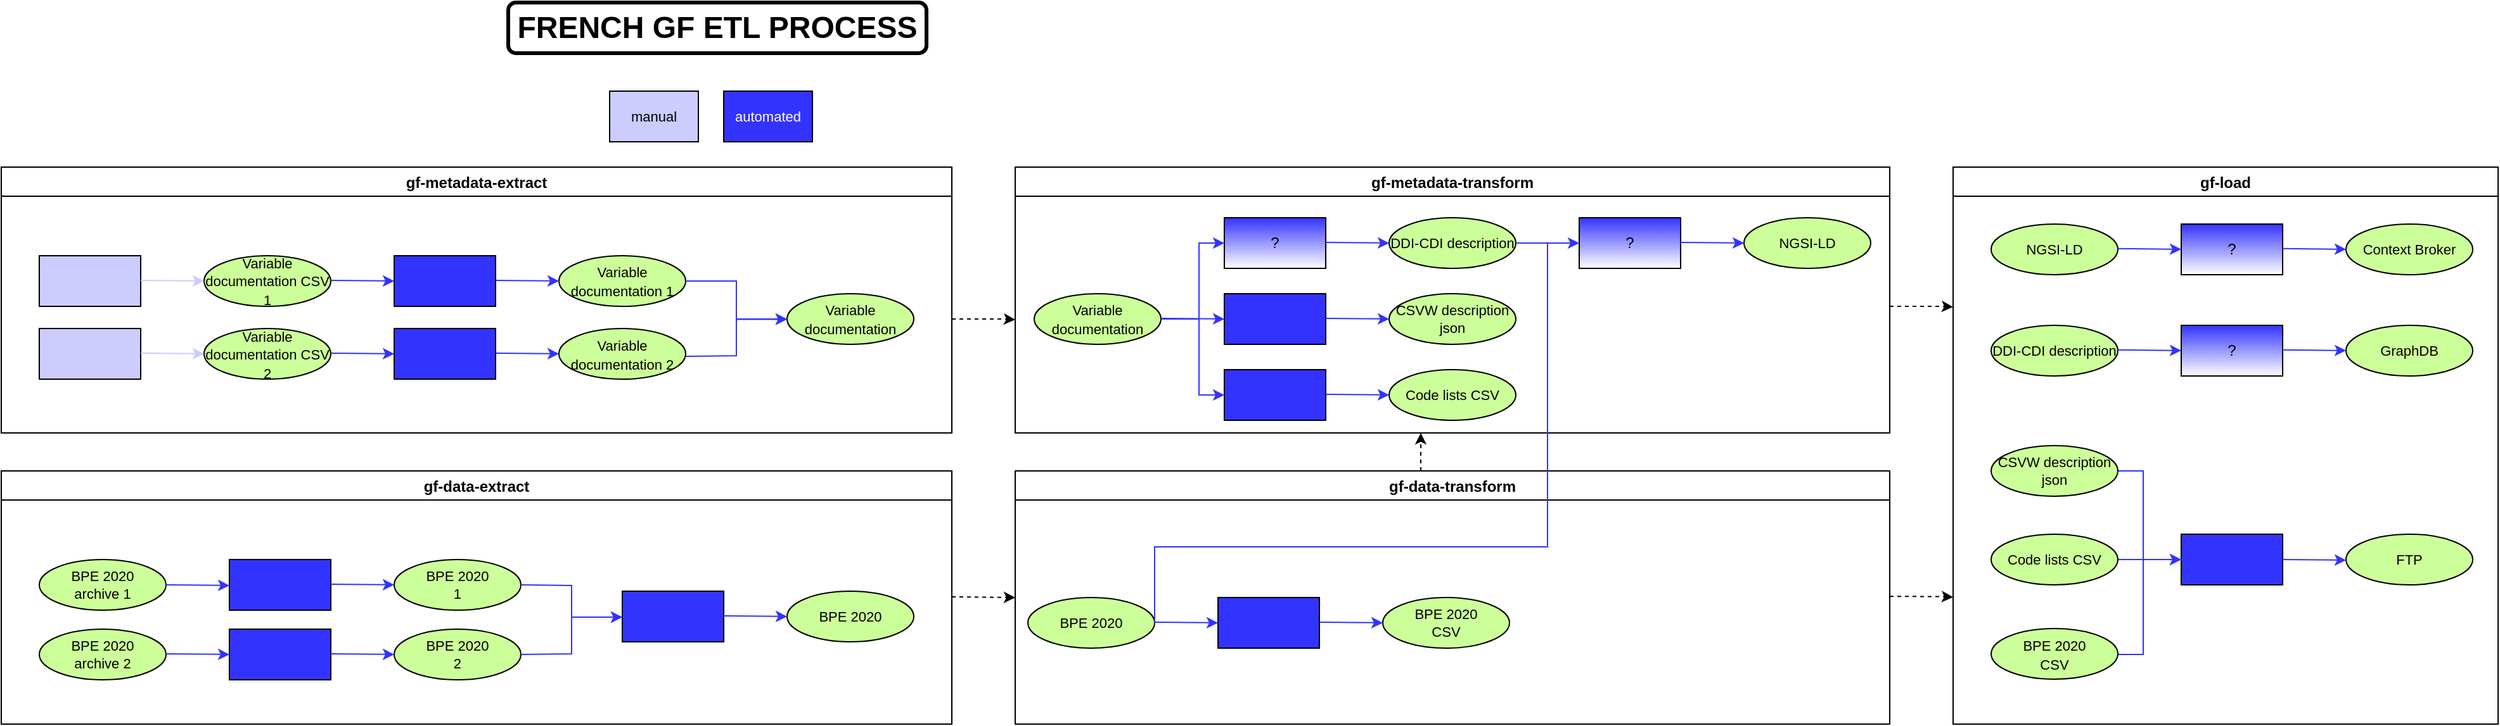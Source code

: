 <mxfile version="16.3.0" type="device"><diagram id="0zl7Rx_2QkJYzwxxg3Eo" name="Page-1"><mxGraphModel dx="1160" dy="632" grid="1" gridSize="10" guides="1" tooltips="1" connect="1" arrows="1" fold="1" page="1" pageScale="1" pageWidth="827" pageHeight="1169" math="0" shadow="0"><root><mxCell id="0"/><mxCell id="1" parent="0"/><mxCell id="7_dOw0Q5zScmILqZtCyU-1" value="&lt;b&gt;&lt;font style=&quot;font-size: 24px&quot;&gt;FRENCH GF ETL PROCESS&lt;/font&gt;&lt;/b&gt;" style="rounded=1;whiteSpace=wrap;html=1;strokeWidth=3;" parent="1" vertex="1"><mxGeometry x="520" y="70" width="330" height="40" as="geometry"/></mxCell><mxCell id="7_dOw0Q5zScmILqZtCyU-3" value="gf-data-extract" style="swimlane;fontSize=12;strokeWidth=1;" parent="1" vertex="1"><mxGeometry x="120" y="440" width="750" height="200" as="geometry"/></mxCell><mxCell id="7_dOw0Q5zScmILqZtCyU-4" value="" style="rounded=0;whiteSpace=wrap;html=1;fontSize=12;strokeWidth=1;fillColor=#3333FF;imageWidth=24;" parent="7_dOw0Q5zScmILqZtCyU-3" vertex="1"><mxGeometry x="180" y="70" width="80" height="40" as="geometry"/></mxCell><mxCell id="7_dOw0Q5zScmILqZtCyU-5" value="&lt;div style=&quot;font-size: 11px&quot;&gt;&lt;font style=&quot;font-size: 11px&quot;&gt;BPE 2020 &lt;br&gt;&lt;/font&gt;&lt;/div&gt;&lt;div style=&quot;font-size: 11px&quot;&gt;&lt;font style=&quot;font-size: 11px&quot;&gt;archive 1&lt;/font&gt;&lt;/div&gt;" style="ellipse;whiteSpace=wrap;html=1;fontSize=12;strokeWidth=1;fillColor=#CCFF99;" parent="7_dOw0Q5zScmILqZtCyU-3" vertex="1"><mxGeometry x="30" y="70" width="100" height="40" as="geometry"/></mxCell><mxCell id="7_dOw0Q5zScmILqZtCyU-6" value="" style="endArrow=classic;html=1;rounded=0;fontSize=12;exitX=1;exitY=0.5;exitDx=0;exitDy=0;strokeColor=#3333FF;" parent="7_dOw0Q5zScmILqZtCyU-3" source="7_dOw0Q5zScmILqZtCyU-5" edge="1"><mxGeometry width="50" height="50" relative="1" as="geometry"><mxPoint x="200" y="215" as="sourcePoint"/><mxPoint x="180" y="90.5" as="targetPoint"/></mxGeometry></mxCell><mxCell id="7_dOw0Q5zScmILqZtCyU-9" value="" style="rounded=0;whiteSpace=wrap;html=1;fontSize=12;strokeWidth=1;fillColor=#3333FF;imageWidth=24;" parent="7_dOw0Q5zScmILqZtCyU-3" vertex="1"><mxGeometry x="180" y="125" width="80" height="40" as="geometry"/></mxCell><mxCell id="7_dOw0Q5zScmILqZtCyU-10" value="&lt;div style=&quot;font-size: 11px&quot;&gt;&lt;font style=&quot;font-size: 11px&quot;&gt;BPE 2020 &lt;br&gt;&lt;/font&gt;&lt;/div&gt;&lt;div style=&quot;font-size: 11px&quot;&gt;&lt;font style=&quot;font-size: 11px&quot;&gt;1&lt;br&gt;&lt;/font&gt;&lt;/div&gt;" style="ellipse;whiteSpace=wrap;html=1;fontSize=12;strokeWidth=1;fillColor=#CCFF99;" parent="7_dOw0Q5zScmILqZtCyU-3" vertex="1"><mxGeometry x="310" y="70" width="100" height="40" as="geometry"/></mxCell><mxCell id="7_dOw0Q5zScmILqZtCyU-11" value="&lt;font style=&quot;font-size: 11px&quot;&gt;BPE 2020&lt;/font&gt;" style="ellipse;whiteSpace=wrap;html=1;fontSize=12;strokeWidth=1;fillColor=#CCFF99;" parent="7_dOw0Q5zScmILqZtCyU-3" vertex="1"><mxGeometry x="620" y="95" width="100" height="40" as="geometry"/></mxCell><mxCell id="7_dOw0Q5zScmILqZtCyU-12" value="&lt;div style=&quot;font-size: 11px&quot;&gt;&lt;font style=&quot;font-size: 11px&quot;&gt;BPE 2020&lt;/font&gt;&lt;/div&gt;&lt;div style=&quot;font-size: 11px&quot;&gt;&lt;font style=&quot;font-size: 11px&quot;&gt;archive 2&lt;/font&gt;&lt;/div&gt;" style="ellipse;whiteSpace=wrap;html=1;fontSize=12;strokeWidth=1;fillColor=#CCFF99;" parent="7_dOw0Q5zScmILqZtCyU-3" vertex="1"><mxGeometry x="30" y="125" width="100" height="40" as="geometry"/></mxCell><mxCell id="7_dOw0Q5zScmILqZtCyU-17" value="&lt;div style=&quot;font-size: 11px&quot;&gt;&lt;font style=&quot;font-size: 11px&quot;&gt;BPE 2020 &lt;br&gt;&lt;/font&gt;&lt;/div&gt;&lt;div style=&quot;font-size: 11px&quot;&gt;&lt;font style=&quot;font-size: 11px&quot;&gt;2&lt;br&gt;&lt;/font&gt;&lt;/div&gt;" style="ellipse;whiteSpace=wrap;html=1;fontSize=12;strokeWidth=1;fillColor=#CCFF99;" parent="7_dOw0Q5zScmILqZtCyU-3" vertex="1"><mxGeometry x="310" y="125" width="100" height="40" as="geometry"/></mxCell><mxCell id="7_dOw0Q5zScmILqZtCyU-18" value="" style="rounded=0;whiteSpace=wrap;html=1;fontSize=12;strokeWidth=1;fillColor=#3333FF;imageWidth=24;" parent="7_dOw0Q5zScmILqZtCyU-3" vertex="1"><mxGeometry x="490" y="95" width="80" height="40" as="geometry"/></mxCell><mxCell id="7_dOw0Q5zScmILqZtCyU-19" value="" style="endArrow=classic;html=1;rounded=0;fontSize=12;exitX=1;exitY=0.5;exitDx=0;exitDy=0;strokeColor=#3333FF;" parent="7_dOw0Q5zScmILqZtCyU-3" edge="1" source="7_dOw0Q5zScmILqZtCyU-17"><mxGeometry width="50" height="50" relative="1" as="geometry"><mxPoint x="450" y="144.66" as="sourcePoint"/><mxPoint x="490" y="115.5" as="targetPoint"/><Array as="points"><mxPoint x="450" y="144.5"/><mxPoint x="450" y="132.5"/><mxPoint x="450" y="115.5"/></Array></mxGeometry></mxCell><mxCell id="7_dOw0Q5zScmILqZtCyU-20" value="" style="endArrow=classic;html=1;rounded=0;fontSize=12;exitX=1;exitY=0.5;exitDx=0;exitDy=0;strokeColor=#3333FF;" parent="7_dOw0Q5zScmILqZtCyU-3" source="7_dOw0Q5zScmILqZtCyU-10" edge="1"><mxGeometry width="50" height="50" relative="1" as="geometry"><mxPoint x="490" y="94.66" as="sourcePoint"/><mxPoint x="490" y="115.5" as="targetPoint"/><Array as="points"><mxPoint x="450" y="90.5"/><mxPoint x="450" y="115.5"/><mxPoint x="480" y="115.5"/></Array></mxGeometry></mxCell><mxCell id="Gm324kiZm9DeqdXcQll7-8" value="" style="endArrow=classic;html=1;rounded=0;fontSize=12;exitX=1;exitY=0.5;exitDx=0;exitDy=0;strokeColor=#3333FF;" edge="1" parent="7_dOw0Q5zScmILqZtCyU-3"><mxGeometry width="50" height="50" relative="1" as="geometry"><mxPoint x="130" y="144.5" as="sourcePoint"/><mxPoint x="180" y="145" as="targetPoint"/></mxGeometry></mxCell><mxCell id="Gm324kiZm9DeqdXcQll7-9" value="" style="endArrow=classic;html=1;rounded=0;fontSize=12;exitX=1;exitY=0.5;exitDx=0;exitDy=0;strokeColor=#3333FF;" edge="1" parent="7_dOw0Q5zScmILqZtCyU-3"><mxGeometry width="50" height="50" relative="1" as="geometry"><mxPoint x="260" y="89.5" as="sourcePoint"/><mxPoint x="310" y="90" as="targetPoint"/></mxGeometry></mxCell><mxCell id="Gm324kiZm9DeqdXcQll7-10" value="" style="endArrow=classic;html=1;rounded=0;fontSize=12;exitX=1;exitY=0.5;exitDx=0;exitDy=0;strokeColor=#3333FF;" edge="1" parent="7_dOw0Q5zScmILqZtCyU-3"><mxGeometry width="50" height="50" relative="1" as="geometry"><mxPoint x="260" y="144.5" as="sourcePoint"/><mxPoint x="310" y="145" as="targetPoint"/></mxGeometry></mxCell><mxCell id="Gm324kiZm9DeqdXcQll7-11" value="" style="endArrow=classic;html=1;rounded=0;fontSize=12;exitX=1;exitY=0.5;exitDx=0;exitDy=0;strokeColor=#3333FF;" edge="1" parent="7_dOw0Q5zScmILqZtCyU-3"><mxGeometry width="50" height="50" relative="1" as="geometry"><mxPoint x="570" y="114.5" as="sourcePoint"/><mxPoint x="620" y="115" as="targetPoint"/></mxGeometry></mxCell><mxCell id="7_dOw0Q5zScmILqZtCyU-25" value="gf-metadata-extract" style="swimlane;fontSize=12;strokeWidth=1;" parent="1" vertex="1"><mxGeometry x="120" y="200" width="750" height="210" as="geometry"/></mxCell><mxCell id="7_dOw0Q5zScmILqZtCyU-26" value="" style="rounded=0;whiteSpace=wrap;html=1;fontSize=12;strokeWidth=1;fillColor=#CCCCFF;imageWidth=24;" parent="7_dOw0Q5zScmILqZtCyU-25" vertex="1"><mxGeometry x="30" y="70" width="80" height="40" as="geometry"/></mxCell><mxCell id="7_dOw0Q5zScmILqZtCyU-29" value="" style="rounded=0;whiteSpace=wrap;html=1;fontSize=12;strokeWidth=1;fillColor=#CCCCFF;imageWidth=24;" parent="7_dOw0Q5zScmILqZtCyU-25" vertex="1"><mxGeometry x="30" y="127.5" width="80" height="40" as="geometry"/></mxCell><mxCell id="7_dOw0Q5zScmILqZtCyU-30" value="&lt;font style=&quot;font-size: 11px&quot;&gt;Variable documentation CSV 1&lt;/font&gt;" style="ellipse;whiteSpace=wrap;html=1;fontSize=12;strokeWidth=1;fillColor=#CCFF99;" parent="7_dOw0Q5zScmILqZtCyU-25" vertex="1"><mxGeometry x="160" y="70" width="100" height="40" as="geometry"/></mxCell><mxCell id="7_dOw0Q5zScmILqZtCyU-36" value="&lt;font style=&quot;font-size: 11px&quot;&gt;Variable documentation CSV 2&lt;/font&gt;" style="ellipse;whiteSpace=wrap;html=1;fontSize=12;strokeWidth=1;fillColor=#CCFF99;" parent="7_dOw0Q5zScmILqZtCyU-25" vertex="1"><mxGeometry x="160" y="127.5" width="100" height="40" as="geometry"/></mxCell><mxCell id="Gm324kiZm9DeqdXcQll7-1" value="&lt;font style=&quot;font-size: 11px&quot;&gt;Variable documentation&lt;/font&gt;" style="ellipse;whiteSpace=wrap;html=1;fontSize=12;strokeWidth=1;fillColor=#CCFF99;" vertex="1" parent="7_dOw0Q5zScmILqZtCyU-25"><mxGeometry x="620" y="100" width="100" height="40" as="geometry"/></mxCell><mxCell id="Gm324kiZm9DeqdXcQll7-3" value="&lt;font style=&quot;font-size: 11px&quot;&gt;Variable documentation 1&lt;/font&gt;" style="ellipse;whiteSpace=wrap;html=1;fontSize=12;strokeWidth=1;fillColor=#CCFF99;" vertex="1" parent="7_dOw0Q5zScmILqZtCyU-25"><mxGeometry x="440" y="70" width="100" height="40" as="geometry"/></mxCell><mxCell id="Gm324kiZm9DeqdXcQll7-4" value="&lt;font style=&quot;font-size: 11px&quot;&gt;Variable documentation 2&lt;/font&gt;" style="ellipse;whiteSpace=wrap;html=1;fontSize=12;strokeWidth=1;fillColor=#CCFF99;" vertex="1" parent="7_dOw0Q5zScmILqZtCyU-25"><mxGeometry x="440" y="127.5" width="100" height="40" as="geometry"/></mxCell><mxCell id="Gm324kiZm9DeqdXcQll7-2" value="" style="rounded=0;whiteSpace=wrap;html=1;fontSize=12;strokeWidth=1;fillColor=#3333FF;imageWidth=24;" vertex="1" parent="7_dOw0Q5zScmILqZtCyU-25"><mxGeometry x="310" y="70" width="80" height="40" as="geometry"/></mxCell><mxCell id="Gm324kiZm9DeqdXcQll7-6" value="" style="rounded=0;whiteSpace=wrap;html=1;fontSize=12;strokeWidth=1;fillColor=#3333FF;imageWidth=24;" vertex="1" parent="7_dOw0Q5zScmILqZtCyU-25"><mxGeometry x="310" y="127.5" width="80" height="40" as="geometry"/></mxCell><mxCell id="Gm324kiZm9DeqdXcQll7-12" value="" style="endArrow=classic;html=1;rounded=0;fontSize=12;exitX=1;exitY=0.5;exitDx=0;exitDy=0;strokeColor=#CCCCFF;" edge="1" parent="7_dOw0Q5zScmILqZtCyU-25"><mxGeometry width="50" height="50" relative="1" as="geometry"><mxPoint x="110" y="147" as="sourcePoint"/><mxPoint x="160" y="147.5" as="targetPoint"/></mxGeometry></mxCell><mxCell id="Gm324kiZm9DeqdXcQll7-14" value="" style="endArrow=classic;html=1;rounded=0;fontSize=12;exitX=1;exitY=0.5;exitDx=0;exitDy=0;strokeColor=#CCCCFF;" edge="1" parent="7_dOw0Q5zScmILqZtCyU-25"><mxGeometry width="50" height="50" relative="1" as="geometry"><mxPoint x="110" y="89.5" as="sourcePoint"/><mxPoint x="160" y="90" as="targetPoint"/></mxGeometry></mxCell><mxCell id="Gm324kiZm9DeqdXcQll7-15" value="" style="endArrow=classic;html=1;rounded=0;fontSize=12;exitX=1;exitY=0.5;exitDx=0;exitDy=0;strokeColor=#3333FF;" edge="1" parent="7_dOw0Q5zScmILqZtCyU-25"><mxGeometry width="50" height="50" relative="1" as="geometry"><mxPoint x="260" y="89.5" as="sourcePoint"/><mxPoint x="310" y="90" as="targetPoint"/></mxGeometry></mxCell><mxCell id="Gm324kiZm9DeqdXcQll7-16" value="" style="endArrow=classic;html=1;rounded=0;fontSize=12;exitX=1;exitY=0.5;exitDx=0;exitDy=0;strokeColor=#3333FF;" edge="1" parent="7_dOw0Q5zScmILqZtCyU-25"><mxGeometry width="50" height="50" relative="1" as="geometry"><mxPoint x="260" y="147" as="sourcePoint"/><mxPoint x="310" y="147.5" as="targetPoint"/></mxGeometry></mxCell><mxCell id="Gm324kiZm9DeqdXcQll7-17" value="" style="endArrow=classic;html=1;rounded=0;fontSize=12;exitX=1;exitY=0.5;exitDx=0;exitDy=0;strokeColor=#3333FF;" edge="1" parent="7_dOw0Q5zScmILqZtCyU-25"><mxGeometry width="50" height="50" relative="1" as="geometry"><mxPoint x="390" y="89.5" as="sourcePoint"/><mxPoint x="440" y="90" as="targetPoint"/></mxGeometry></mxCell><mxCell id="Gm324kiZm9DeqdXcQll7-18" value="" style="endArrow=classic;html=1;rounded=0;fontSize=12;exitX=1;exitY=0.5;exitDx=0;exitDy=0;strokeColor=#3333FF;" edge="1" parent="7_dOw0Q5zScmILqZtCyU-25"><mxGeometry width="50" height="50" relative="1" as="geometry"><mxPoint x="390" y="147" as="sourcePoint"/><mxPoint x="440" y="147.5" as="targetPoint"/></mxGeometry></mxCell><mxCell id="Gm324kiZm9DeqdXcQll7-19" value="" style="endArrow=classic;html=1;rounded=0;fontSize=12;exitX=1;exitY=0.5;exitDx=0;exitDy=0;strokeColor=#3333FF;exitPerimeter=0;" edge="1" parent="7_dOw0Q5zScmILqZtCyU-25" source="Gm324kiZm9DeqdXcQll7-3"><mxGeometry width="50" height="50" relative="1" as="geometry"><mxPoint x="540" y="94.75" as="sourcePoint"/><mxPoint x="620" y="120.25" as="targetPoint"/><Array as="points"><mxPoint x="580" y="90"/><mxPoint x="580" y="120.25"/><mxPoint x="610" y="120.25"/></Array></mxGeometry></mxCell><mxCell id="Gm324kiZm9DeqdXcQll7-20" value="" style="endArrow=classic;html=1;rounded=0;fontSize=12;exitX=1;exitY=0.5;exitDx=0;exitDy=0;strokeColor=#3333FF;" edge="1" parent="7_dOw0Q5zScmILqZtCyU-25"><mxGeometry width="50" height="50" relative="1" as="geometry"><mxPoint x="540" y="149.5" as="sourcePoint"/><mxPoint x="620" y="120" as="targetPoint"/><Array as="points"><mxPoint x="580" y="149"/><mxPoint x="580" y="137"/><mxPoint x="580" y="120"/></Array></mxGeometry></mxCell><mxCell id="7_dOw0Q5zScmILqZtCyU-43" value="gf-metadata-transform" style="swimlane;fontSize=12;strokeWidth=1;" parent="1" vertex="1"><mxGeometry x="920" y="200" width="690" height="210" as="geometry"/></mxCell><mxCell id="7_dOw0Q5zScmILqZtCyU-47" value="?" style="rounded=0;whiteSpace=wrap;html=1;fontSize=12;strokeWidth=1;fillColor=#3333FF;imageWidth=24;gradientColor=#ffffff;" parent="7_dOw0Q5zScmILqZtCyU-43" vertex="1"><mxGeometry x="165" y="40" width="80" height="40" as="geometry"/></mxCell><mxCell id="7_dOw0Q5zScmILqZtCyU-48" value="&lt;font style=&quot;font-size: 11px&quot;&gt;DDI-CDI description&lt;/font&gt;" style="ellipse;whiteSpace=wrap;html=1;fontSize=12;strokeWidth=1;fillColor=#CCFF99;" parent="7_dOw0Q5zScmILqZtCyU-43" vertex="1"><mxGeometry x="295" y="40" width="100" height="40" as="geometry"/></mxCell><mxCell id="7_dOw0Q5zScmILqZtCyU-54" value="&lt;div style=&quot;font-size: 11px&quot;&gt;&lt;font style=&quot;font-size: 11px&quot;&gt;CSVW description&lt;/font&gt;&lt;/div&gt;&lt;div style=&quot;font-size: 11px&quot;&gt;&lt;font style=&quot;font-size: 11px&quot;&gt;json&lt;/font&gt;&lt;font style=&quot;font-size: 11px&quot;&gt;&lt;br&gt;&lt;/font&gt;&lt;/div&gt;" style="ellipse;whiteSpace=wrap;html=1;fontSize=12;strokeWidth=1;fillColor=#CCFF99;" parent="7_dOw0Q5zScmILqZtCyU-43" vertex="1"><mxGeometry x="295" y="100" width="100" height="40" as="geometry"/></mxCell><mxCell id="7_dOw0Q5zScmILqZtCyU-61" value="&lt;div&gt;&lt;font style=&quot;font-size: 11px&quot;&gt;Variable documentation&lt;br&gt;&lt;/font&gt;&lt;/div&gt;" style="ellipse;whiteSpace=wrap;html=1;fontSize=12;strokeWidth=1;fillColor=#CCFF99;" parent="7_dOw0Q5zScmILqZtCyU-43" vertex="1"><mxGeometry x="15" y="100" width="100" height="40" as="geometry"/></mxCell><mxCell id="7_dOw0Q5zScmILqZtCyU-80" value="&lt;font style=&quot;font-size: 11px&quot;&gt;NGSI-LD&lt;/font&gt;" style="ellipse;whiteSpace=wrap;html=1;fontSize=12;strokeWidth=1;fillColor=#CCFF99;" parent="7_dOw0Q5zScmILqZtCyU-43" vertex="1"><mxGeometry x="575" y="40" width="100" height="40" as="geometry"/></mxCell><mxCell id="7_dOw0Q5zScmILqZtCyU-120" value="" style="rounded=0;whiteSpace=wrap;html=1;fontSize=12;strokeWidth=1;fillColor=#3333FF;imageWidth=24;" parent="7_dOw0Q5zScmILqZtCyU-43" vertex="1"><mxGeometry x="165" y="100" width="80" height="40" as="geometry"/></mxCell><mxCell id="Gm324kiZm9DeqdXcQll7-21" value="" style="endArrow=classic;html=1;rounded=0;fontSize=12;exitX=1;exitY=0.5;exitDx=0;exitDy=0;strokeColor=#3333FF;" edge="1" parent="7_dOw0Q5zScmILqZtCyU-43"><mxGeometry width="50" height="50" relative="1" as="geometry"><mxPoint x="115" y="119.5" as="sourcePoint"/><mxPoint x="165" y="120" as="targetPoint"/></mxGeometry></mxCell><mxCell id="Gm324kiZm9DeqdXcQll7-25" value="" style="endArrow=classic;html=1;rounded=0;fontSize=12;exitX=1;exitY=0.5;exitDx=0;exitDy=0;strokeColor=#3333FF;" edge="1" parent="7_dOw0Q5zScmILqZtCyU-43"><mxGeometry width="50" height="50" relative="1" as="geometry"><mxPoint x="245" y="119.5" as="sourcePoint"/><mxPoint x="295" y="120" as="targetPoint"/></mxGeometry></mxCell><mxCell id="Gm324kiZm9DeqdXcQll7-26" value="" style="endArrow=classic;html=1;rounded=0;fontSize=12;exitX=1;exitY=0.5;exitDx=0;exitDy=0;strokeColor=#3333FF;" edge="1" parent="7_dOw0Q5zScmILqZtCyU-43"><mxGeometry width="50" height="50" relative="1" as="geometry"><mxPoint x="245" y="59.5" as="sourcePoint"/><mxPoint x="295" y="60" as="targetPoint"/></mxGeometry></mxCell><mxCell id="Gm324kiZm9DeqdXcQll7-28" value="" style="rounded=0;whiteSpace=wrap;html=1;fontSize=12;strokeWidth=1;fillColor=#3333FF;imageWidth=24;" vertex="1" parent="7_dOw0Q5zScmILqZtCyU-43"><mxGeometry x="165" y="160" width="80" height="40" as="geometry"/></mxCell><mxCell id="Gm324kiZm9DeqdXcQll7-27" value="" style="endArrow=classic;html=1;rounded=0;fontSize=12;exitX=1;exitY=0.5;exitDx=0;exitDy=0;strokeColor=#3333FF;entryX=0;entryY=0.5;entryDx=0;entryDy=0;" edge="1" parent="7_dOw0Q5zScmILqZtCyU-43" source="7_dOw0Q5zScmILqZtCyU-61" target="Gm324kiZm9DeqdXcQll7-28"><mxGeometry width="50" height="50" relative="1" as="geometry"><mxPoint x="155" y="70" as="sourcePoint"/><mxPoint x="195" y="190" as="targetPoint"/><Array as="points"><mxPoint x="145" y="120"/><mxPoint x="145" y="140"/><mxPoint x="145" y="180"/></Array></mxGeometry></mxCell><mxCell id="Gm324kiZm9DeqdXcQll7-29" value="" style="endArrow=classic;html=1;rounded=0;fontSize=12;exitX=1;exitY=0.5;exitDx=0;exitDy=0;strokeColor=#3333FF;entryX=0;entryY=0.5;entryDx=0;entryDy=0;" edge="1" parent="7_dOw0Q5zScmILqZtCyU-43" target="7_dOw0Q5zScmILqZtCyU-47"><mxGeometry width="50" height="50" relative="1" as="geometry"><mxPoint x="115" y="120" as="sourcePoint"/><mxPoint x="165" y="180" as="targetPoint"/><Array as="points"><mxPoint x="145" y="120"/><mxPoint x="145" y="60"/></Array></mxGeometry></mxCell><mxCell id="Gm324kiZm9DeqdXcQll7-31" value="&lt;font style=&quot;font-size: 11px&quot;&gt;Code lists CSV&lt;/font&gt;" style="ellipse;whiteSpace=wrap;html=1;fontSize=12;strokeWidth=1;fillColor=#CCFF99;" vertex="1" parent="7_dOw0Q5zScmILqZtCyU-43"><mxGeometry x="295" y="160" width="100" height="40" as="geometry"/></mxCell><mxCell id="Gm324kiZm9DeqdXcQll7-32" value="" style="endArrow=classic;html=1;rounded=0;fontSize=12;exitX=1;exitY=0.5;exitDx=0;exitDy=0;strokeColor=#3333FF;" edge="1" parent="7_dOw0Q5zScmILqZtCyU-43"><mxGeometry width="50" height="50" relative="1" as="geometry"><mxPoint x="245" y="179.5" as="sourcePoint"/><mxPoint x="295" y="180" as="targetPoint"/></mxGeometry></mxCell><mxCell id="7_dOw0Q5zScmILqZtCyU-78" value="?" style="rounded=0;whiteSpace=wrap;html=1;fontSize=12;strokeWidth=1;fillColor=#3333FF;imageWidth=24;gradientColor=#ffffff;" parent="7_dOw0Q5zScmILqZtCyU-43" vertex="1"><mxGeometry x="445" y="40" width="80" height="40" as="geometry"/></mxCell><mxCell id="Gm324kiZm9DeqdXcQll7-72" value="" style="endArrow=none;html=1;rounded=0;fontSize=12;exitX=1;exitY=0.5;exitDx=0;exitDy=0;strokeColor=#3333FF;" edge="1" parent="7_dOw0Q5zScmILqZtCyU-43" source="7_dOw0Q5zScmILqZtCyU-48" target="7_dOw0Q5zScmILqZtCyU-78"><mxGeometry width="50" height="50" relative="1" as="geometry"><mxPoint x="1315" y="260" as="sourcePoint"/><mxPoint x="1465" y="260" as="targetPoint"/></mxGeometry></mxCell><mxCell id="Gm324kiZm9DeqdXcQll7-73" value="" style="endArrow=classic;html=1;rounded=0;fontSize=12;exitX=1;exitY=0.5;exitDx=0;exitDy=0;strokeColor=#3333FF;" edge="1" parent="7_dOw0Q5zScmILqZtCyU-43"><mxGeometry width="50" height="50" relative="1" as="geometry"><mxPoint x="525" y="59.5" as="sourcePoint"/><mxPoint x="575" y="60" as="targetPoint"/></mxGeometry></mxCell><mxCell id="7_dOw0Q5zScmILqZtCyU-64" value="manual" style="rounded=0;whiteSpace=wrap;html=1;fontFamily=Helvetica;fontSize=11;fontColor=#000000;strokeColor=default;strokeWidth=1;fillColor=#CCCCFF;" parent="1" vertex="1"><mxGeometry x="600" y="140" width="70" height="40" as="geometry"/></mxCell><mxCell id="7_dOw0Q5zScmILqZtCyU-67" value="&lt;font color=&quot;#FFFFFF&quot;&gt;automated&lt;/font&gt;" style="rounded=0;whiteSpace=wrap;html=1;fontFamily=Helvetica;fontSize=11;fontColor=#000000;strokeColor=default;strokeWidth=1;fillColor=#3333FF;" parent="1" vertex="1"><mxGeometry x="690" y="140" width="70" height="40" as="geometry"/></mxCell><mxCell id="7_dOw0Q5zScmILqZtCyU-68" value="gf-load" style="swimlane;fontSize=12;strokeWidth=1;" parent="1" vertex="1"><mxGeometry x="1660" y="200" width="430" height="440" as="geometry"/></mxCell><mxCell id="7_dOw0Q5zScmILqZtCyU-70" value="" style="rounded=0;whiteSpace=wrap;html=1;fontSize=12;strokeWidth=1;fillColor=#3333FF;imageWidth=24;" parent="7_dOw0Q5zScmILqZtCyU-68" vertex="1"><mxGeometry x="180" y="290" width="80" height="40" as="geometry"/></mxCell><mxCell id="7_dOw0Q5zScmILqZtCyU-71" value="&lt;font style=&quot;font-size: 11px&quot;&gt;Context Broker&lt;/font&gt;" style="ellipse;whiteSpace=wrap;html=1;fontSize=12;strokeWidth=1;fillColor=#CCFF99;" parent="7_dOw0Q5zScmILqZtCyU-68" vertex="1"><mxGeometry x="310" y="45" width="100" height="40" as="geometry"/></mxCell><mxCell id="7_dOw0Q5zScmILqZtCyU-75" value="&lt;font style=&quot;font-size: 11px&quot;&gt;GraphDB&lt;/font&gt;" style="ellipse;whiteSpace=wrap;html=1;fontSize=12;strokeWidth=1;fillColor=#CCFF99;" parent="7_dOw0Q5zScmILqZtCyU-68" vertex="1"><mxGeometry x="310" y="125" width="100" height="40" as="geometry"/></mxCell><mxCell id="7_dOw0Q5zScmILqZtCyU-95" value="" style="edgeStyle=orthogonalEdgeStyle;rounded=0;orthogonalLoop=1;jettySize=auto;html=1;fontFamily=Helvetica;fontSize=11;fontColor=#FFFFFF;strokeColor=#3333FF;exitX=1;exitY=0.5;exitDx=0;exitDy=0;" parent="7_dOw0Q5zScmILqZtCyU-68" source="Gm324kiZm9DeqdXcQll7-82" target="7_dOw0Q5zScmILqZtCyU-70" edge="1"><mxGeometry relative="1" as="geometry"><mxPoint x="130" y="270.0" as="sourcePoint"/><Array as="points"><mxPoint x="150" y="240"/><mxPoint x="150" y="310"/></Array></mxGeometry></mxCell><mxCell id="7_dOw0Q5zScmILqZtCyU-86" value="&lt;font style=&quot;font-size: 11px&quot;&gt;DDI-CDI description&lt;/font&gt;" style="ellipse;whiteSpace=wrap;html=1;fontSize=12;strokeWidth=1;fillColor=#CCFF99;" parent="7_dOw0Q5zScmILqZtCyU-68" vertex="1"><mxGeometry x="30" y="125" width="100" height="40" as="geometry"/></mxCell><mxCell id="7_dOw0Q5zScmILqZtCyU-87" value="&lt;font style=&quot;font-size: 11px&quot;&gt;NGSI-LD&lt;/font&gt;" style="ellipse;whiteSpace=wrap;html=1;fontSize=12;strokeWidth=1;fillColor=#CCFF99;" parent="7_dOw0Q5zScmILqZtCyU-68" vertex="1"><mxGeometry x="30" y="45" width="100" height="40" as="geometry"/></mxCell><mxCell id="7_dOw0Q5zScmILqZtCyU-92" value="?" style="rounded=0;whiteSpace=wrap;html=1;fontSize=12;strokeWidth=1;fillColor=#3333FF;imageWidth=24;gradientColor=#ffffff;" parent="7_dOw0Q5zScmILqZtCyU-68" vertex="1"><mxGeometry x="180" y="45" width="80" height="40" as="geometry"/></mxCell><mxCell id="7_dOw0Q5zScmILqZtCyU-102" value="?" style="rounded=0;whiteSpace=wrap;html=1;fontSize=12;strokeWidth=1;fillColor=#3333FF;imageWidth=24;gradientColor=#ffffff;" parent="7_dOw0Q5zScmILqZtCyU-68" vertex="1"><mxGeometry x="180" y="125" width="80" height="40" as="geometry"/></mxCell><mxCell id="7_dOw0Q5zScmILqZtCyU-105" value="" style="edgeStyle=orthogonalEdgeStyle;rounded=0;orthogonalLoop=1;jettySize=auto;html=1;fontFamily=Helvetica;fontSize=11;fontColor=#FFFFFF;strokeColor=#3333FF;exitX=1;exitY=0.5;exitDx=0;exitDy=0;entryX=0;entryY=0.5;entryDx=0;entryDy=0;" parent="7_dOw0Q5zScmILqZtCyU-68" edge="1" target="7_dOw0Q5zScmILqZtCyU-70" source="Gm324kiZm9DeqdXcQll7-84"><mxGeometry relative="1" as="geometry"><mxPoint x="130" y="323.91" as="sourcePoint"/><mxPoint x="180" y="323.5" as="targetPoint"/><Array as="points"><mxPoint x="200" y="310"/></Array></mxGeometry></mxCell><mxCell id="7_dOw0Q5zScmILqZtCyU-108" value="&lt;font style=&quot;font-size: 11px&quot;&gt;FTP&lt;/font&gt;" style="ellipse;whiteSpace=wrap;html=1;fontSize=12;strokeWidth=1;fillColor=#CCFF99;" parent="7_dOw0Q5zScmILqZtCyU-68" vertex="1"><mxGeometry x="310" y="290" width="100" height="40" as="geometry"/></mxCell><mxCell id="Gm324kiZm9DeqdXcQll7-77" value="" style="endArrow=classic;html=1;rounded=0;fontSize=12;exitX=1;exitY=0.5;exitDx=0;exitDy=0;strokeColor=#3333FF;" edge="1" parent="7_dOw0Q5zScmILqZtCyU-68"><mxGeometry width="50" height="50" relative="1" as="geometry"><mxPoint x="130" y="64.41" as="sourcePoint"/><mxPoint x="180" y="64.91" as="targetPoint"/></mxGeometry></mxCell><mxCell id="Gm324kiZm9DeqdXcQll7-78" value="" style="endArrow=classic;html=1;rounded=0;fontSize=12;exitX=1;exitY=0.5;exitDx=0;exitDy=0;strokeColor=#3333FF;" edge="1" parent="7_dOw0Q5zScmILqZtCyU-68"><mxGeometry width="50" height="50" relative="1" as="geometry"><mxPoint x="130" y="144.41" as="sourcePoint"/><mxPoint x="180" y="144.91" as="targetPoint"/></mxGeometry></mxCell><mxCell id="Gm324kiZm9DeqdXcQll7-79" value="" style="endArrow=classic;html=1;rounded=0;fontSize=12;exitX=1;exitY=0.5;exitDx=0;exitDy=0;strokeColor=#3333FF;" edge="1" parent="7_dOw0Q5zScmILqZtCyU-68"><mxGeometry width="50" height="50" relative="1" as="geometry"><mxPoint x="260" y="64.41" as="sourcePoint"/><mxPoint x="310" y="64.91" as="targetPoint"/></mxGeometry></mxCell><mxCell id="Gm324kiZm9DeqdXcQll7-80" value="" style="endArrow=classic;html=1;rounded=0;fontSize=12;exitX=1;exitY=0.5;exitDx=0;exitDy=0;strokeColor=#3333FF;" edge="1" parent="7_dOw0Q5zScmILqZtCyU-68"><mxGeometry width="50" height="50" relative="1" as="geometry"><mxPoint x="260" y="144.41" as="sourcePoint"/><mxPoint x="310" y="144.91" as="targetPoint"/></mxGeometry></mxCell><mxCell id="Gm324kiZm9DeqdXcQll7-82" value="&lt;div style=&quot;font-size: 11px&quot;&gt;&lt;font style=&quot;font-size: 11px&quot;&gt;CSVW description&lt;/font&gt;&lt;/div&gt;&lt;div style=&quot;font-size: 11px&quot;&gt;&lt;font style=&quot;font-size: 11px&quot;&gt;json&lt;/font&gt;&lt;font style=&quot;font-size: 11px&quot;&gt;&lt;br&gt;&lt;/font&gt;&lt;/div&gt;" style="ellipse;whiteSpace=wrap;html=1;fontSize=12;strokeWidth=1;fillColor=#CCFF99;" vertex="1" parent="7_dOw0Q5zScmILqZtCyU-68"><mxGeometry x="30" y="220" width="100" height="40" as="geometry"/></mxCell><mxCell id="Gm324kiZm9DeqdXcQll7-84" value="&lt;font style=&quot;font-size: 11px&quot;&gt;Code lists CSV&lt;/font&gt;" style="ellipse;whiteSpace=wrap;html=1;fontSize=12;strokeWidth=1;fillColor=#CCFF99;" vertex="1" parent="7_dOw0Q5zScmILqZtCyU-68"><mxGeometry x="30" y="290" width="100" height="40" as="geometry"/></mxCell><mxCell id="Gm324kiZm9DeqdXcQll7-85" value="" style="edgeStyle=orthogonalEdgeStyle;rounded=0;orthogonalLoop=1;jettySize=auto;html=1;fontFamily=Helvetica;fontSize=11;fontColor=#FFFFFF;strokeColor=#3333FF;exitX=1;exitY=0.5;exitDx=0;exitDy=0;entryX=0;entryY=0.5;entryDx=0;entryDy=0;" edge="1" parent="7_dOw0Q5zScmILqZtCyU-68" target="7_dOw0Q5zScmILqZtCyU-70"><mxGeometry relative="1" as="geometry"><mxPoint x="130" y="385" as="sourcePoint"/><mxPoint x="180" y="314.5" as="targetPoint"/><Array as="points"><mxPoint x="150" y="385"/><mxPoint x="150" y="310"/></Array></mxGeometry></mxCell><mxCell id="Gm324kiZm9DeqdXcQll7-88" value="" style="endArrow=classic;html=1;rounded=0;fontSize=12;exitX=1;exitY=0.5;exitDx=0;exitDy=0;strokeColor=#3333FF;" edge="1" parent="7_dOw0Q5zScmILqZtCyU-68"><mxGeometry width="50" height="50" relative="1" as="geometry"><mxPoint x="260" y="310.0" as="sourcePoint"/><mxPoint x="310" y="310.5" as="targetPoint"/></mxGeometry></mxCell><mxCell id="Gm324kiZm9DeqdXcQll7-97" value="&lt;div&gt;&lt;font style=&quot;font-size: 11px&quot;&gt;BPE 2020&lt;br&gt;&lt;/font&gt;&lt;/div&gt;&lt;div&gt;&lt;font style=&quot;font-size: 11px&quot;&gt;CSV&lt;/font&gt;&lt;/div&gt;" style="ellipse;whiteSpace=wrap;html=1;fontSize=12;strokeWidth=1;fillColor=#CCFF99;" vertex="1" parent="7_dOw0Q5zScmILqZtCyU-68"><mxGeometry x="30" y="364.5" width="100" height="40" as="geometry"/></mxCell><mxCell id="7_dOw0Q5zScmILqZtCyU-111" style="edgeStyle=orthogonalEdgeStyle;rounded=0;orthogonalLoop=1;jettySize=auto;html=1;fontFamily=Helvetica;fontSize=11;fontColor=#000000;strokeColor=#000000;dashed=1;entryX=0;entryY=0.5;entryDx=0;entryDy=0;" parent="1" edge="1" target="Gm324kiZm9DeqdXcQll7-51"><mxGeometry relative="1" as="geometry"><mxPoint x="910" y="539.5" as="targetPoint"/><mxPoint x="870" y="539.5" as="sourcePoint"/><Array as="points"/></mxGeometry></mxCell><mxCell id="Gm324kiZm9DeqdXcQll7-51" value="gf-data-transform" style="swimlane;fontSize=12;strokeWidth=1;" vertex="1" parent="1"><mxGeometry x="920" y="440" width="690" height="200" as="geometry"/></mxCell><mxCell id="Gm324kiZm9DeqdXcQll7-55" value="&lt;font style=&quot;font-size: 11px&quot;&gt;BPE 2020&lt;br&gt;&lt;/font&gt;" style="ellipse;whiteSpace=wrap;html=1;fontSize=12;strokeWidth=1;fillColor=#CCFF99;" vertex="1" parent="Gm324kiZm9DeqdXcQll7-51"><mxGeometry x="10" y="100" width="100" height="40" as="geometry"/></mxCell><mxCell id="Gm324kiZm9DeqdXcQll7-60" value="" style="rounded=0;whiteSpace=wrap;html=1;fontSize=12;strokeWidth=1;fillColor=#3333FF;imageWidth=24;" vertex="1" parent="Gm324kiZm9DeqdXcQll7-51"><mxGeometry x="160" y="100" width="80" height="40" as="geometry"/></mxCell><mxCell id="Gm324kiZm9DeqdXcQll7-61" value="" style="endArrow=classic;html=1;rounded=0;fontSize=12;exitX=1;exitY=0.5;exitDx=0;exitDy=0;strokeColor=#3333FF;" edge="1" parent="Gm324kiZm9DeqdXcQll7-51"><mxGeometry width="50" height="50" relative="1" as="geometry"><mxPoint x="110" y="119.5" as="sourcePoint"/><mxPoint x="160" y="120" as="targetPoint"/></mxGeometry></mxCell><mxCell id="Gm324kiZm9DeqdXcQll7-62" value="" style="endArrow=classic;html=1;rounded=0;fontSize=12;exitX=1;exitY=0.5;exitDx=0;exitDy=0;strokeColor=#3333FF;" edge="1" parent="Gm324kiZm9DeqdXcQll7-51"><mxGeometry width="50" height="50" relative="1" as="geometry"><mxPoint x="240" y="119.5" as="sourcePoint"/><mxPoint x="290" y="120" as="targetPoint"/></mxGeometry></mxCell><mxCell id="Gm324kiZm9DeqdXcQll7-94" value="&lt;div style=&quot;font-size: 11px&quot;&gt;&lt;font style=&quot;font-size: 11px&quot;&gt;BPE 2020&lt;/font&gt;&lt;/div&gt;&lt;div style=&quot;font-size: 11px&quot;&gt;&lt;font style=&quot;font-size: 11px&quot;&gt;CSV&lt;/font&gt;&lt;font style=&quot;font-size: 11px&quot;&gt;&lt;br&gt;&lt;/font&gt;&lt;/div&gt;" style="ellipse;whiteSpace=wrap;html=1;fontSize=12;strokeWidth=1;fillColor=#CCFF99;" vertex="1" parent="Gm324kiZm9DeqdXcQll7-51"><mxGeometry x="290" y="100" width="100" height="40" as="geometry"/></mxCell><mxCell id="Gm324kiZm9DeqdXcQll7-75" style="edgeStyle=orthogonalEdgeStyle;rounded=0;orthogonalLoop=1;jettySize=auto;html=1;fontFamily=Helvetica;fontSize=11;fontColor=#000000;strokeColor=#000000;dashed=1;entryX=0;entryY=0.5;entryDx=0;entryDy=0;" edge="1" parent="1"><mxGeometry relative="1" as="geometry"><mxPoint x="920" y="320.5" as="targetPoint"/><mxPoint x="870" y="320" as="sourcePoint"/><Array as="points"><mxPoint x="910" y="320.5"/><mxPoint x="910" y="320.5"/></Array></mxGeometry></mxCell><mxCell id="Gm324kiZm9DeqdXcQll7-76" style="edgeStyle=orthogonalEdgeStyle;rounded=0;orthogonalLoop=1;jettySize=auto;html=1;fontFamily=Helvetica;fontSize=11;fontColor=#000000;strokeColor=#000000;dashed=1;" edge="1" parent="1"><mxGeometry relative="1" as="geometry"><mxPoint x="1240" y="410" as="targetPoint"/><mxPoint x="1240" y="440" as="sourcePoint"/><Array as="points"><mxPoint x="1240" y="440"/></Array></mxGeometry></mxCell><mxCell id="Gm324kiZm9DeqdXcQll7-70" value="" style="endArrow=classic;html=1;rounded=0;fontSize=12;exitX=1;exitY=0.5;exitDx=0;exitDy=0;strokeColor=#3333FF;entryX=0;entryY=0.5;entryDx=0;entryDy=0;" edge="1" parent="1" source="Gm324kiZm9DeqdXcQll7-55" target="7_dOw0Q5zScmILqZtCyU-78"><mxGeometry width="50" height="50" relative="1" as="geometry"><mxPoint x="1310" y="559.5" as="sourcePoint"/><mxPoint x="1380" y="270" as="targetPoint"/><Array as="points"><mxPoint x="1030" y="500"/><mxPoint x="1190" y="500"/><mxPoint x="1340" y="500"/><mxPoint x="1340" y="260"/></Array></mxGeometry></mxCell><mxCell id="Gm324kiZm9DeqdXcQll7-89" style="edgeStyle=orthogonalEdgeStyle;rounded=0;orthogonalLoop=1;jettySize=auto;html=1;fontFamily=Helvetica;fontSize=11;fontColor=#000000;strokeColor=#000000;dashed=1;entryX=0;entryY=0.5;entryDx=0;entryDy=0;" edge="1" parent="1"><mxGeometry relative="1" as="geometry"><mxPoint x="1660" y="310.5" as="targetPoint"/><mxPoint x="1610" y="310" as="sourcePoint"/><Array as="points"><mxPoint x="1650" y="310.5"/><mxPoint x="1650" y="310.5"/></Array></mxGeometry></mxCell><mxCell id="Gm324kiZm9DeqdXcQll7-90" style="edgeStyle=orthogonalEdgeStyle;rounded=0;orthogonalLoop=1;jettySize=auto;html=1;fontFamily=Helvetica;fontSize=11;fontColor=#000000;strokeColor=#000000;dashed=1;entryX=0;entryY=0.5;entryDx=0;entryDy=0;" edge="1" parent="1"><mxGeometry relative="1" as="geometry"><mxPoint x="1660" y="539.67" as="targetPoint"/><mxPoint x="1610" y="539.17" as="sourcePoint"/><Array as="points"><mxPoint x="1650" y="539.67"/><mxPoint x="1650" y="539.67"/></Array></mxGeometry></mxCell></root></mxGraphModel></diagram></mxfile>